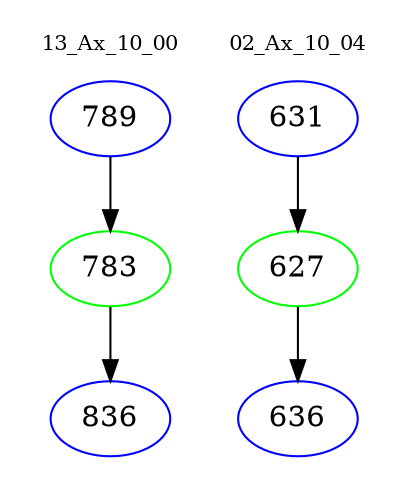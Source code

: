 digraph{
subgraph cluster_0 {
color = white
label = "13_Ax_10_00";
fontsize=10;
T0_789 [label="789", color="blue"]
T0_789 -> T0_783 [color="black"]
T0_783 [label="783", color="green"]
T0_783 -> T0_836 [color="black"]
T0_836 [label="836", color="blue"]
}
subgraph cluster_1 {
color = white
label = "02_Ax_10_04";
fontsize=10;
T1_631 [label="631", color="blue"]
T1_631 -> T1_627 [color="black"]
T1_627 [label="627", color="green"]
T1_627 -> T1_636 [color="black"]
T1_636 [label="636", color="blue"]
}
}
